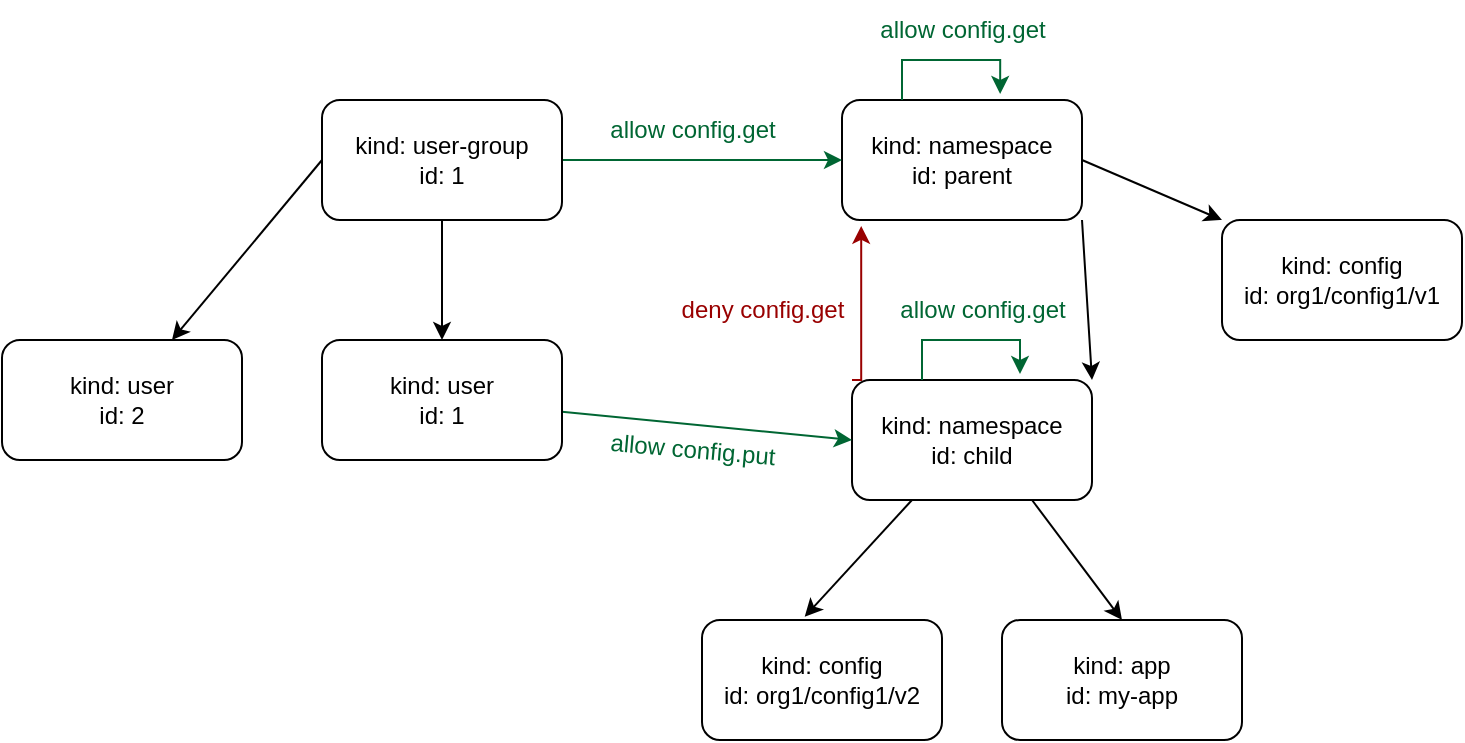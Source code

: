 <mxfile version="22.1.0" type="device">
  <diagram name="Page-1" id="CQDNQA6on7anbzvFa53I">
    <mxGraphModel dx="201063" dy="725" grid="1" gridSize="10" guides="1" tooltips="1" connect="1" arrows="1" fold="1" page="1" pageScale="1" pageWidth="200000" pageHeight="200000" math="0" shadow="0">
      <root>
        <mxCell id="0" />
        <mxCell id="1" parent="0" />
        <mxCell id="PREK7sUgV4l5LeMdO8-A-28" style="rounded=0;orthogonalLoop=1;jettySize=auto;html=1;exitX=1;exitY=0.5;exitDx=0;exitDy=0;entryX=0;entryY=0;entryDx=0;entryDy=0;" edge="1" parent="1" source="PREK7sUgV4l5LeMdO8-A-7" target="PREK7sUgV4l5LeMdO8-A-9">
          <mxGeometry relative="1" as="geometry" />
        </mxCell>
        <mxCell id="PREK7sUgV4l5LeMdO8-A-29" style="rounded=0;orthogonalLoop=1;jettySize=auto;html=1;exitX=1;exitY=1;exitDx=0;exitDy=0;entryX=1;entryY=0;entryDx=0;entryDy=0;" edge="1" parent="1" source="PREK7sUgV4l5LeMdO8-A-7" target="PREK7sUgV4l5LeMdO8-A-8">
          <mxGeometry relative="1" as="geometry" />
        </mxCell>
        <mxCell id="PREK7sUgV4l5LeMdO8-A-7" value="kind: namespace&lt;br&gt;id: parent" style="rounded=1;whiteSpace=wrap;html=1;" vertex="1" parent="1">
          <mxGeometry x="380" y="570" width="120" height="60" as="geometry" />
        </mxCell>
        <mxCell id="PREK7sUgV4l5LeMdO8-A-27" style="rounded=0;orthogonalLoop=1;jettySize=auto;html=1;exitX=0.75;exitY=1;exitDx=0;exitDy=0;entryX=0.5;entryY=0;entryDx=0;entryDy=0;" edge="1" parent="1" source="PREK7sUgV4l5LeMdO8-A-8" target="PREK7sUgV4l5LeMdO8-A-15">
          <mxGeometry relative="1" as="geometry" />
        </mxCell>
        <mxCell id="PREK7sUgV4l5LeMdO8-A-8" value="kind: namespace&lt;br&gt;id: child" style="rounded=1;whiteSpace=wrap;html=1;" vertex="1" parent="1">
          <mxGeometry x="385" y="710" width="120" height="60" as="geometry" />
        </mxCell>
        <mxCell id="PREK7sUgV4l5LeMdO8-A-9" value="kind: config&lt;br&gt;id: org1/config1/v1" style="rounded=1;whiteSpace=wrap;html=1;" vertex="1" parent="1">
          <mxGeometry x="570" y="630" width="120" height="60" as="geometry" />
        </mxCell>
        <mxCell id="PREK7sUgV4l5LeMdO8-A-11" value="kind: config&lt;br&gt;id: org1/config1/v2" style="rounded=1;whiteSpace=wrap;html=1;" vertex="1" parent="1">
          <mxGeometry x="310" y="830" width="120" height="60" as="geometry" />
        </mxCell>
        <mxCell id="PREK7sUgV4l5LeMdO8-A-30" style="rounded=0;orthogonalLoop=1;jettySize=auto;html=1;entryX=0;entryY=0.5;entryDx=0;entryDy=0;strokeColor=#006633;" edge="1" parent="1" source="PREK7sUgV4l5LeMdO8-A-12" target="PREK7sUgV4l5LeMdO8-A-8">
          <mxGeometry relative="1" as="geometry" />
        </mxCell>
        <mxCell id="PREK7sUgV4l5LeMdO8-A-12" value="kind: user&lt;br&gt;id: 1" style="rounded=1;whiteSpace=wrap;html=1;" vertex="1" parent="1">
          <mxGeometry x="120" y="690" width="120" height="60" as="geometry" />
        </mxCell>
        <mxCell id="PREK7sUgV4l5LeMdO8-A-13" value="kind: user&lt;br&gt;id: 2" style="rounded=1;whiteSpace=wrap;html=1;" vertex="1" parent="1">
          <mxGeometry x="-40" y="690" width="120" height="60" as="geometry" />
        </mxCell>
        <mxCell id="PREK7sUgV4l5LeMdO8-A-16" style="edgeStyle=orthogonalEdgeStyle;rounded=0;orthogonalLoop=1;jettySize=auto;html=1;exitX=1;exitY=0.5;exitDx=0;exitDy=0;entryX=0;entryY=0.5;entryDx=0;entryDy=0;strokeColor=#006633;" edge="1" parent="1" source="PREK7sUgV4l5LeMdO8-A-14" target="PREK7sUgV4l5LeMdO8-A-7">
          <mxGeometry relative="1" as="geometry" />
        </mxCell>
        <mxCell id="PREK7sUgV4l5LeMdO8-A-24" style="rounded=0;orthogonalLoop=1;jettySize=auto;html=1;exitX=0;exitY=0.5;exitDx=0;exitDy=0;" edge="1" parent="1" source="PREK7sUgV4l5LeMdO8-A-14" target="PREK7sUgV4l5LeMdO8-A-13">
          <mxGeometry relative="1" as="geometry" />
        </mxCell>
        <mxCell id="PREK7sUgV4l5LeMdO8-A-25" style="edgeStyle=orthogonalEdgeStyle;rounded=0;orthogonalLoop=1;jettySize=auto;html=1;exitX=0.5;exitY=1;exitDx=0;exitDy=0;" edge="1" parent="1" source="PREK7sUgV4l5LeMdO8-A-14" target="PREK7sUgV4l5LeMdO8-A-12">
          <mxGeometry relative="1" as="geometry" />
        </mxCell>
        <mxCell id="PREK7sUgV4l5LeMdO8-A-14" value="kind: user-group&lt;br&gt;id: 1" style="rounded=1;whiteSpace=wrap;html=1;" vertex="1" parent="1">
          <mxGeometry x="120" y="570" width="120" height="60" as="geometry" />
        </mxCell>
        <mxCell id="PREK7sUgV4l5LeMdO8-A-15" value="kind: app&lt;br&gt;id: my-app" style="rounded=1;whiteSpace=wrap;html=1;" vertex="1" parent="1">
          <mxGeometry x="460" y="830" width="120" height="60" as="geometry" />
        </mxCell>
        <mxCell id="PREK7sUgV4l5LeMdO8-A-17" value="&lt;font&gt;allow config.get&lt;/font&gt;" style="text;html=1;align=center;verticalAlign=middle;resizable=0;points=[];autosize=1;strokeColor=none;fillColor=none;fontColor=#006633;" vertex="1" parent="1">
          <mxGeometry x="250" y="570" width="110" height="30" as="geometry" />
        </mxCell>
        <mxCell id="PREK7sUgV4l5LeMdO8-A-18" style="edgeStyle=orthogonalEdgeStyle;rounded=0;orthogonalLoop=1;jettySize=auto;html=1;exitX=0.25;exitY=0;exitDx=0;exitDy=0;entryX=0.659;entryY=-0.05;entryDx=0;entryDy=0;entryPerimeter=0;strokeColor=#006633;" edge="1" parent="1" source="PREK7sUgV4l5LeMdO8-A-7" target="PREK7sUgV4l5LeMdO8-A-7">
          <mxGeometry relative="1" as="geometry">
            <Array as="points">
              <mxPoint x="410" y="550" />
              <mxPoint x="459" y="550" />
            </Array>
          </mxGeometry>
        </mxCell>
        <mxCell id="PREK7sUgV4l5LeMdO8-A-19" value="&lt;font&gt;allow config.get&lt;/font&gt;" style="text;html=1;align=center;verticalAlign=middle;resizable=0;points=[];autosize=1;strokeColor=none;fillColor=none;fontColor=#006633;" vertex="1" parent="1">
          <mxGeometry x="385" y="520" width="110" height="30" as="geometry" />
        </mxCell>
        <mxCell id="PREK7sUgV4l5LeMdO8-A-20" style="edgeStyle=orthogonalEdgeStyle;rounded=0;orthogonalLoop=1;jettySize=auto;html=1;exitX=0.25;exitY=0;exitDx=0;exitDy=0;entryX=0.659;entryY=-0.05;entryDx=0;entryDy=0;entryPerimeter=0;strokeColor=#006633;" edge="1" parent="1">
          <mxGeometry relative="1" as="geometry">
            <mxPoint x="420" y="710" as="sourcePoint" />
            <mxPoint x="469" y="707" as="targetPoint" />
            <Array as="points">
              <mxPoint x="420" y="690" />
              <mxPoint x="469" y="690" />
            </Array>
          </mxGeometry>
        </mxCell>
        <mxCell id="PREK7sUgV4l5LeMdO8-A-21" value="&lt;font&gt;allow config.get&lt;/font&gt;" style="text;html=1;align=center;verticalAlign=middle;resizable=0;points=[];autosize=1;strokeColor=none;fillColor=none;fontColor=#006633;" vertex="1" parent="1">
          <mxGeometry x="395" y="660" width="110" height="30" as="geometry" />
        </mxCell>
        <mxCell id="PREK7sUgV4l5LeMdO8-A-22" style="edgeStyle=orthogonalEdgeStyle;rounded=0;orthogonalLoop=1;jettySize=auto;html=1;exitX=0;exitY=0;exitDx=0;exitDy=0;entryX=0.08;entryY=1.049;entryDx=0;entryDy=0;entryPerimeter=0;strokeColor=#990000;" edge="1" parent="1" source="PREK7sUgV4l5LeMdO8-A-8" target="PREK7sUgV4l5LeMdO8-A-7">
          <mxGeometry relative="1" as="geometry">
            <Array as="points">
              <mxPoint x="390" y="710" />
            </Array>
          </mxGeometry>
        </mxCell>
        <mxCell id="PREK7sUgV4l5LeMdO8-A-23" value="&lt;font color=&quot;#990000&quot;&gt;deny config.get&lt;/font&gt;" style="text;html=1;align=center;verticalAlign=middle;resizable=0;points=[];autosize=1;strokeColor=none;fillColor=none;fontColor=#006633;" vertex="1" parent="1">
          <mxGeometry x="290" y="660" width="100" height="30" as="geometry" />
        </mxCell>
        <mxCell id="PREK7sUgV4l5LeMdO8-A-26" style="rounded=0;orthogonalLoop=1;jettySize=auto;html=1;exitX=0.25;exitY=1;exitDx=0;exitDy=0;entryX=0.428;entryY=-0.027;entryDx=0;entryDy=0;entryPerimeter=0;" edge="1" parent="1" source="PREK7sUgV4l5LeMdO8-A-8" target="PREK7sUgV4l5LeMdO8-A-11">
          <mxGeometry relative="1" as="geometry" />
        </mxCell>
        <mxCell id="PREK7sUgV4l5LeMdO8-A-31" value="&lt;font&gt;allow config.put&lt;/font&gt;" style="text;html=1;align=center;verticalAlign=middle;resizable=0;points=[];autosize=1;strokeColor=none;fillColor=none;fontColor=#006633;rotation=5;" vertex="1" parent="1">
          <mxGeometry x="250" y="730" width="110" height="30" as="geometry" />
        </mxCell>
      </root>
    </mxGraphModel>
  </diagram>
</mxfile>
